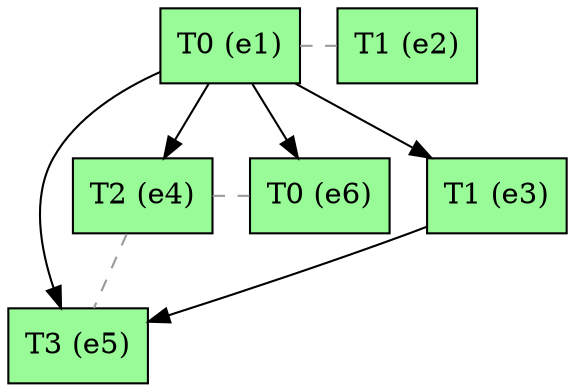 digraph test {
  e1 -> e5;
  e1 -> e4;
  e1 -> e6;
  e1 -> e3;
  e3 -> e5;

//conflicts
  e1 -> e2 [arrowhead=none color=gray60 style=dashed constraint=false];
  e4 -> e5 [arrowhead=none color=gray60 style=dashed constraint=false];
  e4 -> e6 [arrowhead=none color=gray60 style=dashed constraint=false];

  e1 [fillcolor=palegreen label="T0 (e1)" shape=box style=filled];
  e2 [fillcolor=palegreen label="T1 (e2)" shape=box style=filled];
  e3 [fillcolor=palegreen label="T1 (e3)" shape=box style=filled];
  e4 [fillcolor=palegreen label="T2 (e4)" shape=box style=filled];
  e5 [fillcolor=palegreen label="T3 (e5)" shape=box style=filled];
  e6 [fillcolor=palegreen label="T0 (e6)" shape=box style=filled];
}
